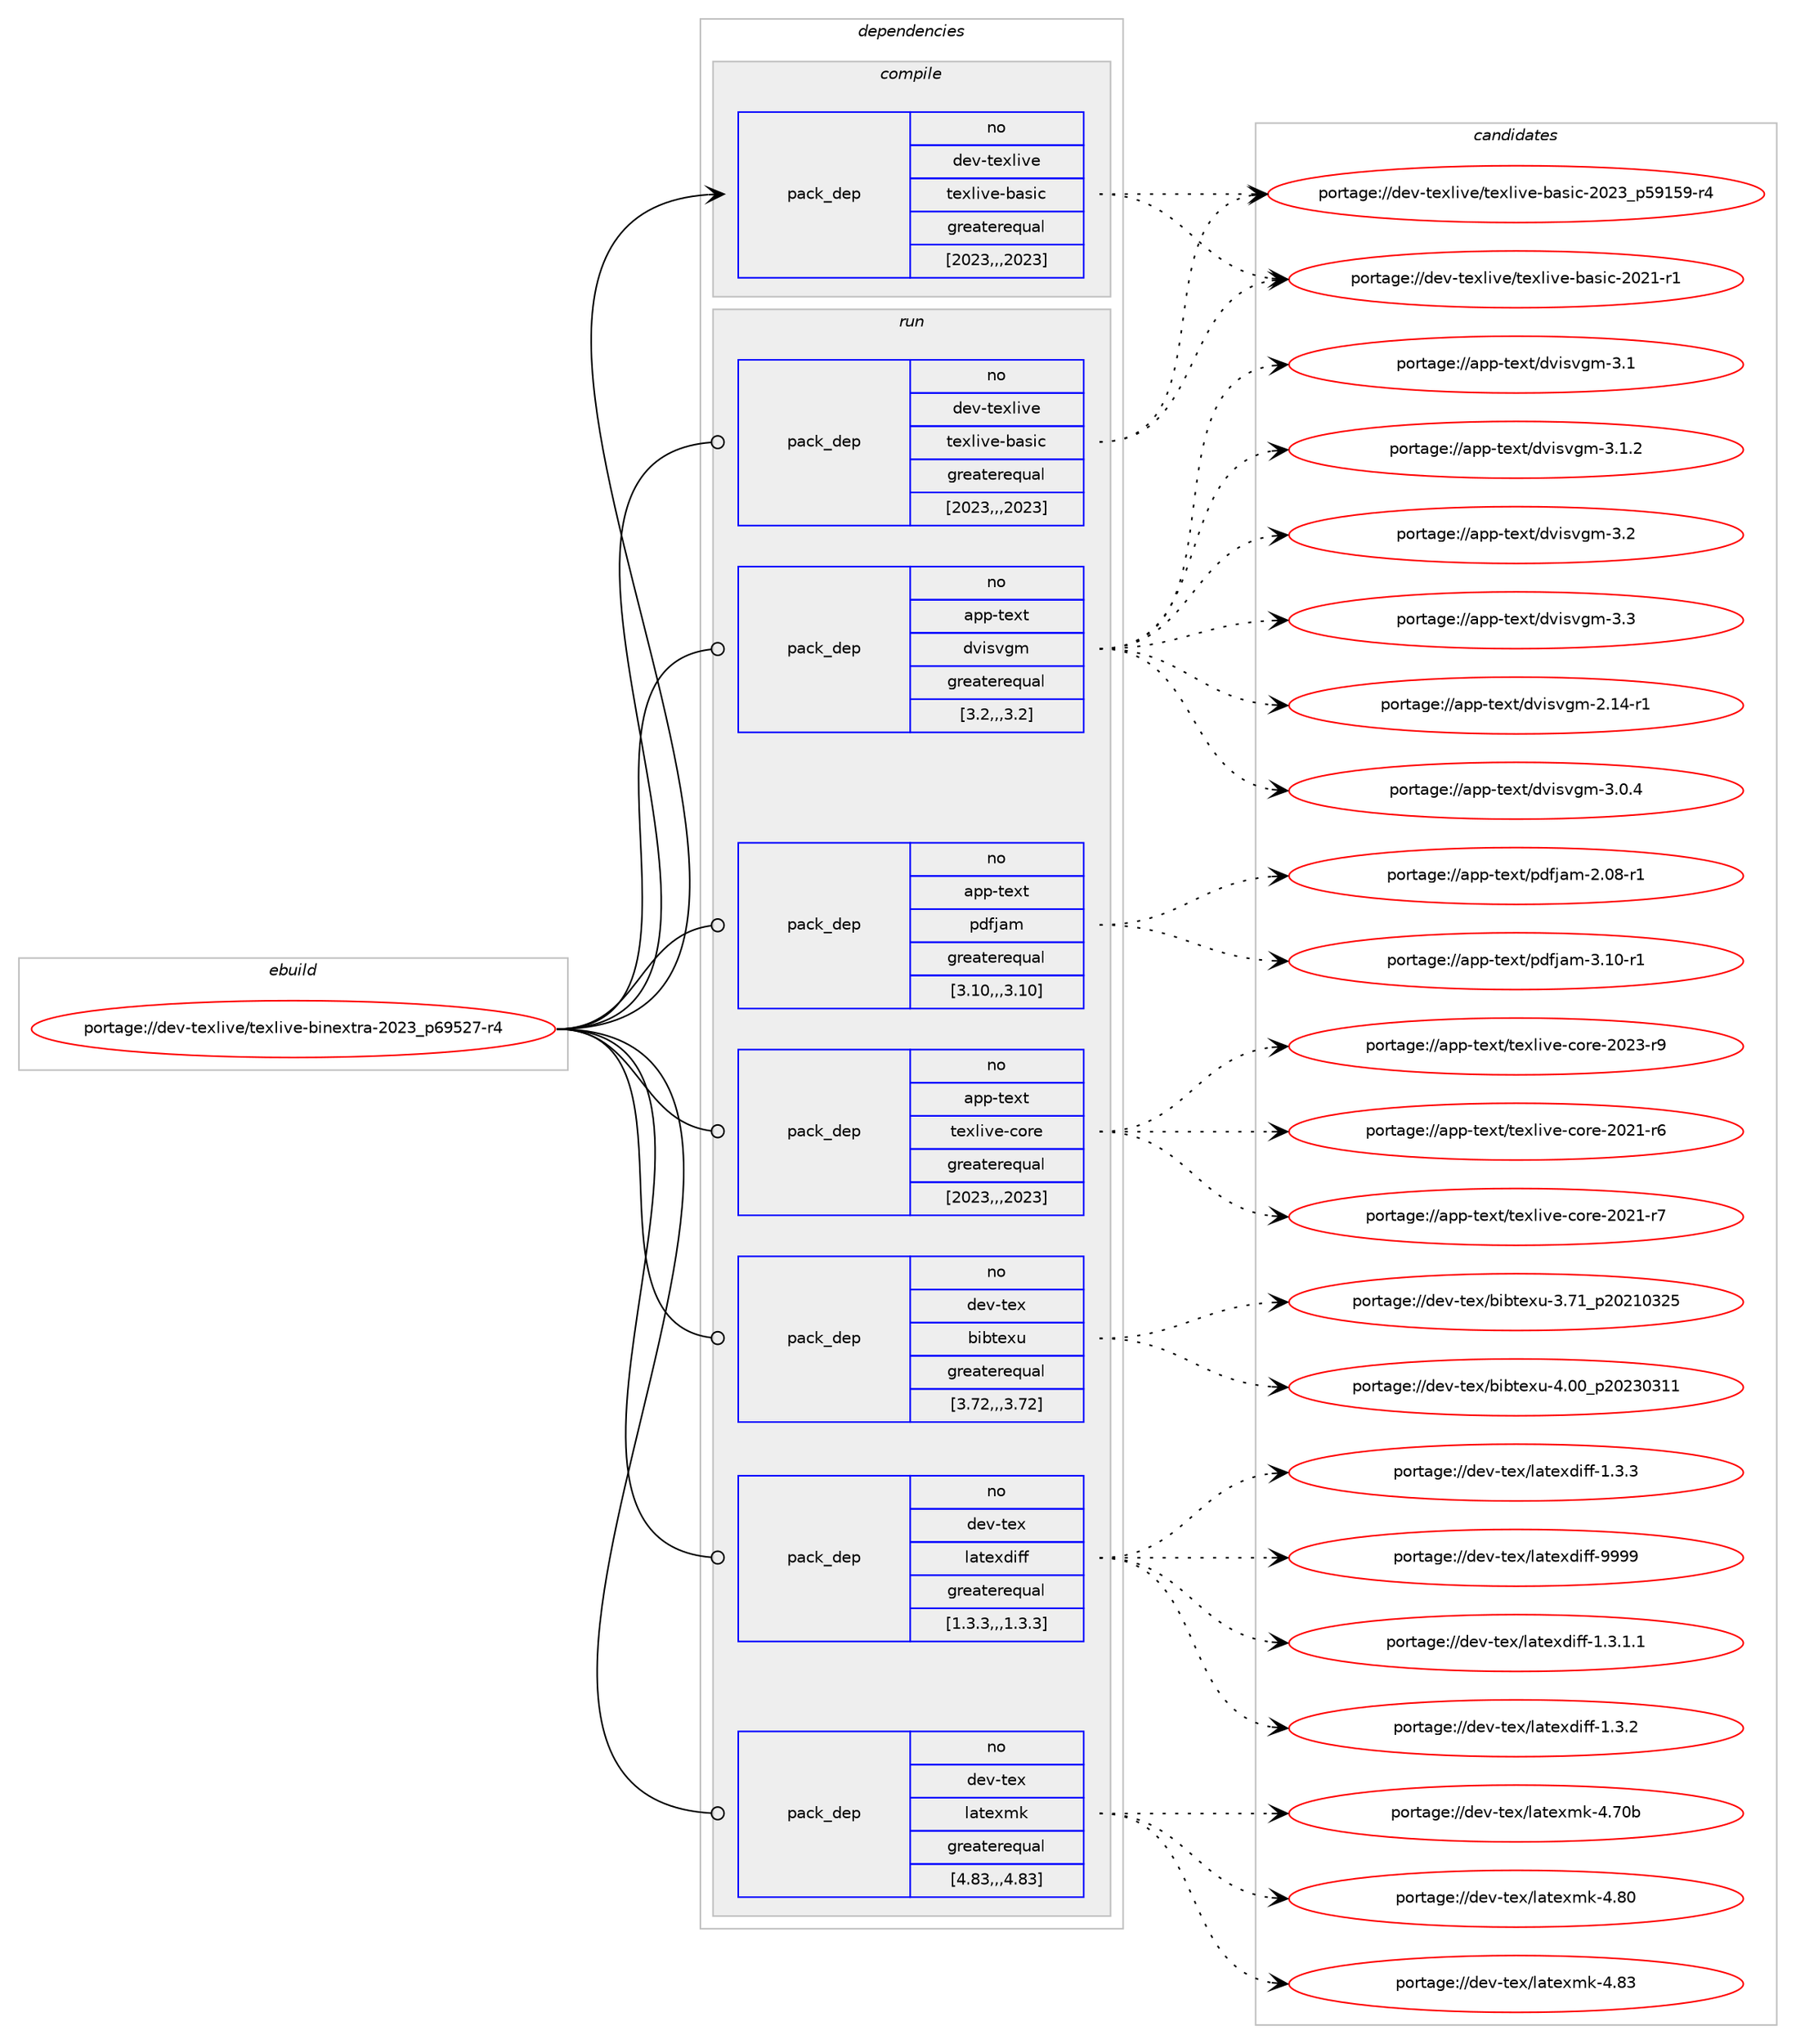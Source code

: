digraph prolog {

# *************
# Graph options
# *************

newrank=true;
concentrate=true;
compound=true;
graph [rankdir=LR,fontname=Helvetica,fontsize=10,ranksep=1.5];#, ranksep=2.5, nodesep=0.2];
edge  [arrowhead=vee];
node  [fontname=Helvetica,fontsize=10];

# **********
# The ebuild
# **********

subgraph cluster_leftcol {
color=gray;
rank=same;
label=<<i>ebuild</i>>;
id [label="portage://dev-texlive/texlive-binextra-2023_p69527-r4", color=red, width=4, href="../dev-texlive/texlive-binextra-2023_p69527-r4.svg"];
}

# ****************
# The dependencies
# ****************

subgraph cluster_midcol {
color=gray;
label=<<i>dependencies</i>>;
subgraph cluster_compile {
fillcolor="#eeeeee";
style=filled;
label=<<i>compile</i>>;
subgraph pack146440 {
dependency205546 [label=<<TABLE BORDER="0" CELLBORDER="1" CELLSPACING="0" CELLPADDING="4" WIDTH="220"><TR><TD ROWSPAN="6" CELLPADDING="30">pack_dep</TD></TR><TR><TD WIDTH="110">no</TD></TR><TR><TD>dev-texlive</TD></TR><TR><TD>texlive-basic</TD></TR><TR><TD>greaterequal</TD></TR><TR><TD>[2023,,,2023]</TD></TR></TABLE>>, shape=none, color=blue];
}
id:e -> dependency205546:w [weight=20,style="solid",arrowhead="vee"];
}
subgraph cluster_compileandrun {
fillcolor="#eeeeee";
style=filled;
label=<<i>compile and run</i>>;
}
subgraph cluster_run {
fillcolor="#eeeeee";
style=filled;
label=<<i>run</i>>;
subgraph pack146441 {
dependency205547 [label=<<TABLE BORDER="0" CELLBORDER="1" CELLSPACING="0" CELLPADDING="4" WIDTH="220"><TR><TD ROWSPAN="6" CELLPADDING="30">pack_dep</TD></TR><TR><TD WIDTH="110">no</TD></TR><TR><TD>app-text</TD></TR><TR><TD>dvisvgm</TD></TR><TR><TD>greaterequal</TD></TR><TR><TD>[3.2,,,3.2]</TD></TR></TABLE>>, shape=none, color=blue];
}
id:e -> dependency205547:w [weight=20,style="solid",arrowhead="odot"];
subgraph pack146442 {
dependency205548 [label=<<TABLE BORDER="0" CELLBORDER="1" CELLSPACING="0" CELLPADDING="4" WIDTH="220"><TR><TD ROWSPAN="6" CELLPADDING="30">pack_dep</TD></TR><TR><TD WIDTH="110">no</TD></TR><TR><TD>app-text</TD></TR><TR><TD>pdfjam</TD></TR><TR><TD>greaterequal</TD></TR><TR><TD>[3.10,,,3.10]</TD></TR></TABLE>>, shape=none, color=blue];
}
id:e -> dependency205548:w [weight=20,style="solid",arrowhead="odot"];
subgraph pack146443 {
dependency205549 [label=<<TABLE BORDER="0" CELLBORDER="1" CELLSPACING="0" CELLPADDING="4" WIDTH="220"><TR><TD ROWSPAN="6" CELLPADDING="30">pack_dep</TD></TR><TR><TD WIDTH="110">no</TD></TR><TR><TD>app-text</TD></TR><TR><TD>texlive-core</TD></TR><TR><TD>greaterequal</TD></TR><TR><TD>[2023,,,2023]</TD></TR></TABLE>>, shape=none, color=blue];
}
id:e -> dependency205549:w [weight=20,style="solid",arrowhead="odot"];
subgraph pack146444 {
dependency205550 [label=<<TABLE BORDER="0" CELLBORDER="1" CELLSPACING="0" CELLPADDING="4" WIDTH="220"><TR><TD ROWSPAN="6" CELLPADDING="30">pack_dep</TD></TR><TR><TD WIDTH="110">no</TD></TR><TR><TD>dev-tex</TD></TR><TR><TD>bibtexu</TD></TR><TR><TD>greaterequal</TD></TR><TR><TD>[3.72,,,3.72]</TD></TR></TABLE>>, shape=none, color=blue];
}
id:e -> dependency205550:w [weight=20,style="solid",arrowhead="odot"];
subgraph pack146445 {
dependency205551 [label=<<TABLE BORDER="0" CELLBORDER="1" CELLSPACING="0" CELLPADDING="4" WIDTH="220"><TR><TD ROWSPAN="6" CELLPADDING="30">pack_dep</TD></TR><TR><TD WIDTH="110">no</TD></TR><TR><TD>dev-tex</TD></TR><TR><TD>latexdiff</TD></TR><TR><TD>greaterequal</TD></TR><TR><TD>[1.3.3,,,1.3.3]</TD></TR></TABLE>>, shape=none, color=blue];
}
id:e -> dependency205551:w [weight=20,style="solid",arrowhead="odot"];
subgraph pack146446 {
dependency205552 [label=<<TABLE BORDER="0" CELLBORDER="1" CELLSPACING="0" CELLPADDING="4" WIDTH="220"><TR><TD ROWSPAN="6" CELLPADDING="30">pack_dep</TD></TR><TR><TD WIDTH="110">no</TD></TR><TR><TD>dev-tex</TD></TR><TR><TD>latexmk</TD></TR><TR><TD>greaterequal</TD></TR><TR><TD>[4.83,,,4.83]</TD></TR></TABLE>>, shape=none, color=blue];
}
id:e -> dependency205552:w [weight=20,style="solid",arrowhead="odot"];
subgraph pack146447 {
dependency205553 [label=<<TABLE BORDER="0" CELLBORDER="1" CELLSPACING="0" CELLPADDING="4" WIDTH="220"><TR><TD ROWSPAN="6" CELLPADDING="30">pack_dep</TD></TR><TR><TD WIDTH="110">no</TD></TR><TR><TD>dev-texlive</TD></TR><TR><TD>texlive-basic</TD></TR><TR><TD>greaterequal</TD></TR><TR><TD>[2023,,,2023]</TD></TR></TABLE>>, shape=none, color=blue];
}
id:e -> dependency205553:w [weight=20,style="solid",arrowhead="odot"];
}
}

# **************
# The candidates
# **************

subgraph cluster_choices {
rank=same;
color=gray;
label=<<i>candidates</i>>;

subgraph choice146440 {
color=black;
nodesep=1;
choice10010111845116101120108105118101471161011201081051181014598971151059945504850494511449 [label="portage://dev-texlive/texlive-basic-2021-r1", color=red, width=4,href="../dev-texlive/texlive-basic-2021-r1.svg"];
choice10010111845116101120108105118101471161011201081051181014598971151059945504850519511253574953574511452 [label="portage://dev-texlive/texlive-basic-2023_p59159-r4", color=red, width=4,href="../dev-texlive/texlive-basic-2023_p59159-r4.svg"];
dependency205546:e -> choice10010111845116101120108105118101471161011201081051181014598971151059945504850494511449:w [style=dotted,weight="100"];
dependency205546:e -> choice10010111845116101120108105118101471161011201081051181014598971151059945504850519511253574953574511452:w [style=dotted,weight="100"];
}
subgraph choice146441 {
color=black;
nodesep=1;
choice97112112451161011201164710011810511511810310945504649524511449 [label="portage://app-text/dvisvgm-2.14-r1", color=red, width=4,href="../app-text/dvisvgm-2.14-r1.svg"];
choice971121124511610112011647100118105115118103109455146484652 [label="portage://app-text/dvisvgm-3.0.4", color=red, width=4,href="../app-text/dvisvgm-3.0.4.svg"];
choice97112112451161011201164710011810511511810310945514649 [label="portage://app-text/dvisvgm-3.1", color=red, width=4,href="../app-text/dvisvgm-3.1.svg"];
choice971121124511610112011647100118105115118103109455146494650 [label="portage://app-text/dvisvgm-3.1.2", color=red, width=4,href="../app-text/dvisvgm-3.1.2.svg"];
choice97112112451161011201164710011810511511810310945514650 [label="portage://app-text/dvisvgm-3.2", color=red, width=4,href="../app-text/dvisvgm-3.2.svg"];
choice97112112451161011201164710011810511511810310945514651 [label="portage://app-text/dvisvgm-3.3", color=red, width=4,href="../app-text/dvisvgm-3.3.svg"];
dependency205547:e -> choice97112112451161011201164710011810511511810310945504649524511449:w [style=dotted,weight="100"];
dependency205547:e -> choice971121124511610112011647100118105115118103109455146484652:w [style=dotted,weight="100"];
dependency205547:e -> choice97112112451161011201164710011810511511810310945514649:w [style=dotted,weight="100"];
dependency205547:e -> choice971121124511610112011647100118105115118103109455146494650:w [style=dotted,weight="100"];
dependency205547:e -> choice97112112451161011201164710011810511511810310945514650:w [style=dotted,weight="100"];
dependency205547:e -> choice97112112451161011201164710011810511511810310945514651:w [style=dotted,weight="100"];
}
subgraph choice146442 {
color=black;
nodesep=1;
choice9711211245116101120116471121001021069710945504648564511449 [label="portage://app-text/pdfjam-2.08-r1", color=red, width=4,href="../app-text/pdfjam-2.08-r1.svg"];
choice9711211245116101120116471121001021069710945514649484511449 [label="portage://app-text/pdfjam-3.10-r1", color=red, width=4,href="../app-text/pdfjam-3.10-r1.svg"];
dependency205548:e -> choice9711211245116101120116471121001021069710945504648564511449:w [style=dotted,weight="100"];
dependency205548:e -> choice9711211245116101120116471121001021069710945514649484511449:w [style=dotted,weight="100"];
}
subgraph choice146443 {
color=black;
nodesep=1;
choice971121124511610112011647116101120108105118101459911111410145504850494511454 [label="portage://app-text/texlive-core-2021-r6", color=red, width=4,href="../app-text/texlive-core-2021-r6.svg"];
choice971121124511610112011647116101120108105118101459911111410145504850494511455 [label="portage://app-text/texlive-core-2021-r7", color=red, width=4,href="../app-text/texlive-core-2021-r7.svg"];
choice971121124511610112011647116101120108105118101459911111410145504850514511457 [label="portage://app-text/texlive-core-2023-r9", color=red, width=4,href="../app-text/texlive-core-2023-r9.svg"];
dependency205549:e -> choice971121124511610112011647116101120108105118101459911111410145504850494511454:w [style=dotted,weight="100"];
dependency205549:e -> choice971121124511610112011647116101120108105118101459911111410145504850494511455:w [style=dotted,weight="100"];
dependency205549:e -> choice971121124511610112011647116101120108105118101459911111410145504850514511457:w [style=dotted,weight="100"];
}
subgraph choice146444 {
color=black;
nodesep=1;
choice100101118451161011204798105981161011201174551465549951125048504948515053 [label="portage://dev-tex/bibtexu-3.71_p20210325", color=red, width=4,href="../dev-tex/bibtexu-3.71_p20210325.svg"];
choice100101118451161011204798105981161011201174552464848951125048505148514949 [label="portage://dev-tex/bibtexu-4.00_p20230311", color=red, width=4,href="../dev-tex/bibtexu-4.00_p20230311.svg"];
dependency205550:e -> choice100101118451161011204798105981161011201174551465549951125048504948515053:w [style=dotted,weight="100"];
dependency205550:e -> choice100101118451161011204798105981161011201174552464848951125048505148514949:w [style=dotted,weight="100"];
}
subgraph choice146445 {
color=black;
nodesep=1;
choice1001011184511610112047108971161011201001051021024549465146494649 [label="portage://dev-tex/latexdiff-1.3.1.1", color=red, width=4,href="../dev-tex/latexdiff-1.3.1.1.svg"];
choice100101118451161011204710897116101120100105102102454946514650 [label="portage://dev-tex/latexdiff-1.3.2", color=red, width=4,href="../dev-tex/latexdiff-1.3.2.svg"];
choice100101118451161011204710897116101120100105102102454946514651 [label="portage://dev-tex/latexdiff-1.3.3", color=red, width=4,href="../dev-tex/latexdiff-1.3.3.svg"];
choice1001011184511610112047108971161011201001051021024557575757 [label="portage://dev-tex/latexdiff-9999", color=red, width=4,href="../dev-tex/latexdiff-9999.svg"];
dependency205551:e -> choice1001011184511610112047108971161011201001051021024549465146494649:w [style=dotted,weight="100"];
dependency205551:e -> choice100101118451161011204710897116101120100105102102454946514650:w [style=dotted,weight="100"];
dependency205551:e -> choice100101118451161011204710897116101120100105102102454946514651:w [style=dotted,weight="100"];
dependency205551:e -> choice1001011184511610112047108971161011201001051021024557575757:w [style=dotted,weight="100"];
}
subgraph choice146446 {
color=black;
nodesep=1;
choice100101118451161011204710897116101120109107455246554898 [label="portage://dev-tex/latexmk-4.70b", color=red, width=4,href="../dev-tex/latexmk-4.70b.svg"];
choice1001011184511610112047108971161011201091074552465648 [label="portage://dev-tex/latexmk-4.80", color=red, width=4,href="../dev-tex/latexmk-4.80.svg"];
choice1001011184511610112047108971161011201091074552465651 [label="portage://dev-tex/latexmk-4.83", color=red, width=4,href="../dev-tex/latexmk-4.83.svg"];
dependency205552:e -> choice100101118451161011204710897116101120109107455246554898:w [style=dotted,weight="100"];
dependency205552:e -> choice1001011184511610112047108971161011201091074552465648:w [style=dotted,weight="100"];
dependency205552:e -> choice1001011184511610112047108971161011201091074552465651:w [style=dotted,weight="100"];
}
subgraph choice146447 {
color=black;
nodesep=1;
choice10010111845116101120108105118101471161011201081051181014598971151059945504850494511449 [label="portage://dev-texlive/texlive-basic-2021-r1", color=red, width=4,href="../dev-texlive/texlive-basic-2021-r1.svg"];
choice10010111845116101120108105118101471161011201081051181014598971151059945504850519511253574953574511452 [label="portage://dev-texlive/texlive-basic-2023_p59159-r4", color=red, width=4,href="../dev-texlive/texlive-basic-2023_p59159-r4.svg"];
dependency205553:e -> choice10010111845116101120108105118101471161011201081051181014598971151059945504850494511449:w [style=dotted,weight="100"];
dependency205553:e -> choice10010111845116101120108105118101471161011201081051181014598971151059945504850519511253574953574511452:w [style=dotted,weight="100"];
}
}

}
